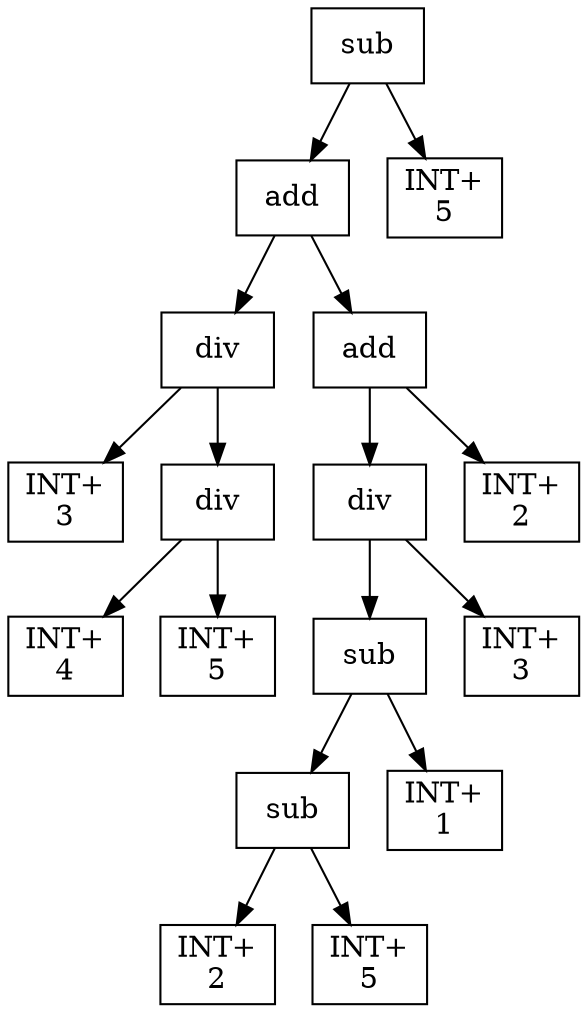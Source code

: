 digraph expr {
  node [shape=box];
  n1 [label="sub"];
  n2 [label="add"];
  n3 [label="div"];
  n4 [label="INT+\n3"];
  n5 [label="div"];
  n6 [label="INT+\n4"];
  n7 [label="INT+\n5"];
  n5 -> n6;
  n5 -> n7;
  n3 -> n4;
  n3 -> n5;
  n8 [label="add"];
  n9 [label="div"];
  n10 [label="sub"];
  n11 [label="sub"];
  n12 [label="INT+\n2"];
  n13 [label="INT+\n5"];
  n11 -> n12;
  n11 -> n13;
  n14 [label="INT+\n1"];
  n10 -> n11;
  n10 -> n14;
  n15 [label="INT+\n3"];
  n9 -> n10;
  n9 -> n15;
  n16 [label="INT+\n2"];
  n8 -> n9;
  n8 -> n16;
  n2 -> n3;
  n2 -> n8;
  n17 [label="INT+\n5"];
  n1 -> n2;
  n1 -> n17;
}
